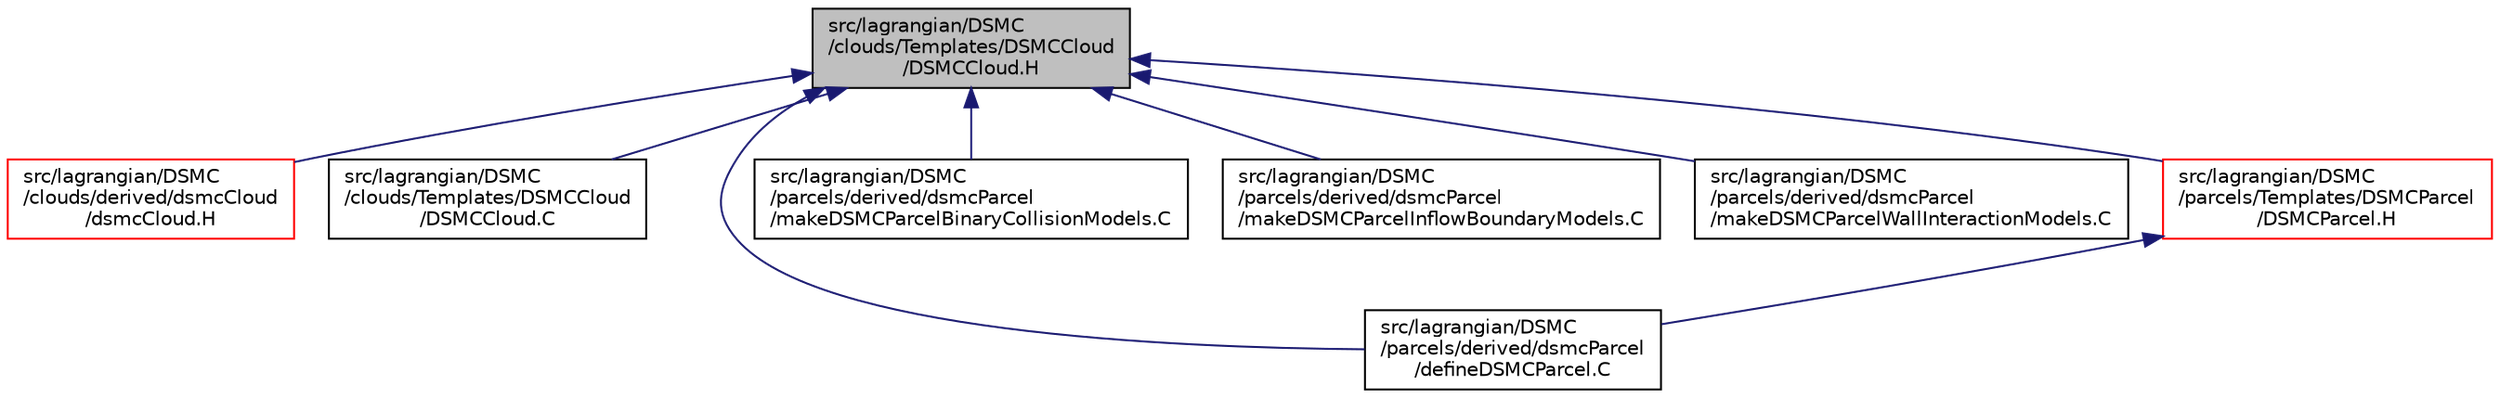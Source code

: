 digraph "src/lagrangian/DSMC/clouds/Templates/DSMCCloud/DSMCCloud.H"
{
  bgcolor="transparent";
  edge [fontname="Helvetica",fontsize="10",labelfontname="Helvetica",labelfontsize="10"];
  node [fontname="Helvetica",fontsize="10",shape=record];
  Node1 [label="src/lagrangian/DSMC\l/clouds/Templates/DSMCCloud\l/DSMCCloud.H",height=0.2,width=0.4,color="black", fillcolor="grey75", style="filled", fontcolor="black"];
  Node1 -> Node2 [dir="back",color="midnightblue",fontsize="10",style="solid",fontname="Helvetica"];
  Node2 [label="src/lagrangian/DSMC\l/clouds/derived/dsmcCloud\l/dsmcCloud.H",height=0.2,width=0.4,color="red",URL="$a06431.html"];
  Node1 -> Node3 [dir="back",color="midnightblue",fontsize="10",style="solid",fontname="Helvetica"];
  Node3 [label="src/lagrangian/DSMC\l/clouds/Templates/DSMCCloud\l/DSMCCloud.C",height=0.2,width=0.4,color="black",URL="$a06432.html"];
  Node1 -> Node4 [dir="back",color="midnightblue",fontsize="10",style="solid",fontname="Helvetica"];
  Node4 [label="src/lagrangian/DSMC\l/parcels/derived/dsmcParcel\l/defineDSMCParcel.C",height=0.2,width=0.4,color="black",URL="$a06435.html"];
  Node1 -> Node5 [dir="back",color="midnightblue",fontsize="10",style="solid",fontname="Helvetica"];
  Node5 [label="src/lagrangian/DSMC\l/parcels/derived/dsmcParcel\l/makeDSMCParcelBinaryCollisionModels.C",height=0.2,width=0.4,color="black",URL="$a06438.html"];
  Node1 -> Node6 [dir="back",color="midnightblue",fontsize="10",style="solid",fontname="Helvetica"];
  Node6 [label="src/lagrangian/DSMC\l/parcels/derived/dsmcParcel\l/makeDSMCParcelInflowBoundaryModels.C",height=0.2,width=0.4,color="black",URL="$a06439.html"];
  Node1 -> Node7 [dir="back",color="midnightblue",fontsize="10",style="solid",fontname="Helvetica"];
  Node7 [label="src/lagrangian/DSMC\l/parcels/derived/dsmcParcel\l/makeDSMCParcelWallInteractionModels.C",height=0.2,width=0.4,color="black",URL="$a06440.html"];
  Node1 -> Node8 [dir="back",color="midnightblue",fontsize="10",style="solid",fontname="Helvetica"];
  Node8 [label="src/lagrangian/DSMC\l/parcels/Templates/DSMCParcel\l/DSMCParcel.H",height=0.2,width=0.4,color="red",URL="$a06442.html"];
  Node8 -> Node4 [dir="back",color="midnightblue",fontsize="10",style="solid",fontname="Helvetica"];
}
